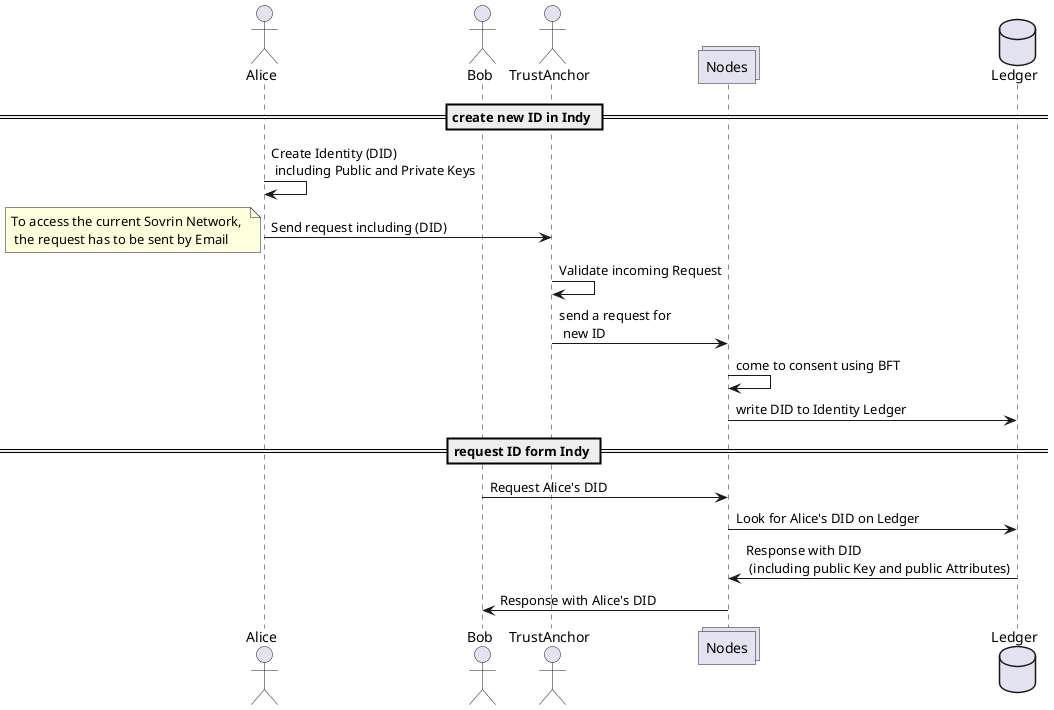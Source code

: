@startuml
actor Alice
actor Bob
actor TrustAnchor
collections Nodes
database Ledger

== create new ID in Indy ==
Alice -> Alice : Create Identity (DID) \n including Public and Private Keys
Alice -> TrustAnchor: Send request including (DID)
note left: To access the current Sovrin Network, \n the request has to be sent by Email
TrustAnchor -> TrustAnchor: Validate incoming Request
TrustAnchor -> Nodes: send a request for \n new ID
Nodes -> Nodes: come to consent using BFT
Nodes -> Ledger: write DID to Identity Ledger

== request ID form Indy ==
Bob -> Nodes: Request Alice's DID
Nodes -> Ledger: Look for Alice's DID on Ledger
Ledger -> Nodes: Response with DID \n (including public Key and public Attributes)
Nodes -> Bob: Response with Alice's DID
@enduml

